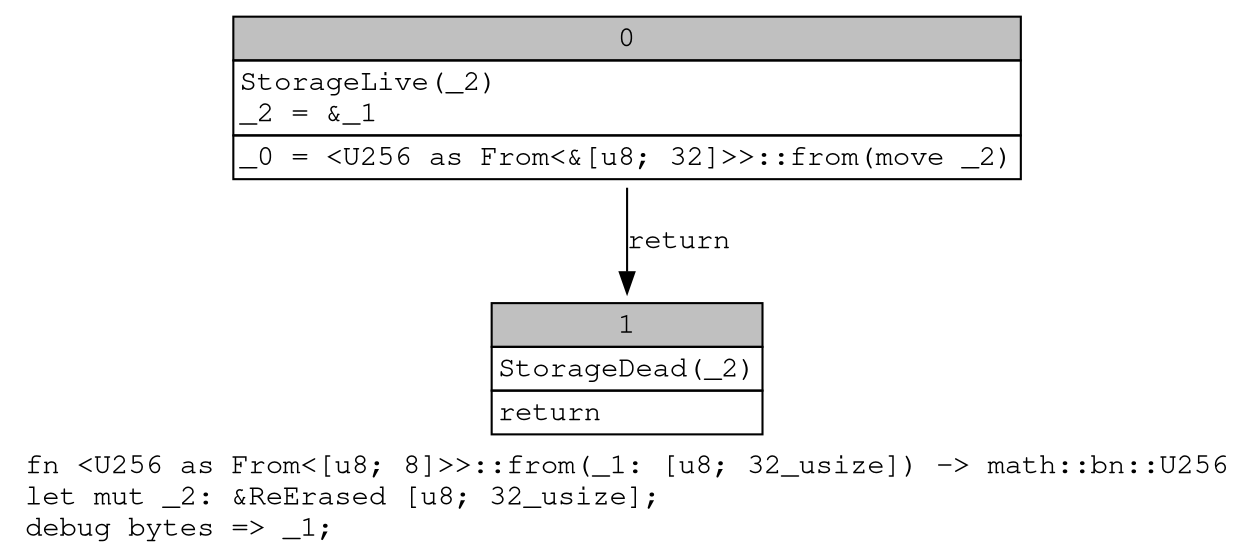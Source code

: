digraph Mir_0_14047 {
    graph [fontname="Courier, monospace"];
    node [fontname="Courier, monospace"];
    edge [fontname="Courier, monospace"];
    label=<fn &lt;U256 as From&lt;[u8; 8]&gt;&gt;::from(_1: [u8; 32_usize]) -&gt; math::bn::U256<br align="left"/>let mut _2: &amp;ReErased [u8; 32_usize];<br align="left"/>debug bytes =&gt; _1;<br align="left"/>>;
    bb0__0_14047 [shape="none", label=<<table border="0" cellborder="1" cellspacing="0"><tr><td bgcolor="gray" align="center" colspan="1">0</td></tr><tr><td align="left" balign="left">StorageLive(_2)<br/>_2 = &amp;_1<br/></td></tr><tr><td align="left">_0 = &lt;U256 as From&lt;&amp;[u8; 32]&gt;&gt;::from(move _2)</td></tr></table>>];
    bb1__0_14047 [shape="none", label=<<table border="0" cellborder="1" cellspacing="0"><tr><td bgcolor="gray" align="center" colspan="1">1</td></tr><tr><td align="left" balign="left">StorageDead(_2)<br/></td></tr><tr><td align="left">return</td></tr></table>>];
    bb0__0_14047 -> bb1__0_14047 [label="return"];
}
